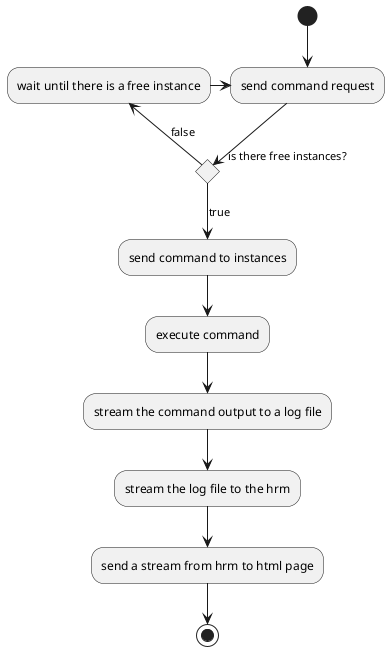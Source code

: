 @startuml state machine
(*) --> "send command request"
if "is there free instances?" then
    --> [true] "send command to instances"
    --> "execute command"
    --> "stream the command output to a log file"
    --> "stream the log file to the hrm"
    --> "send a stream from hrm to html page"
    --> (*)
else
    --> [false] "wait until there is a free instance"
    -> "send command request"
endif
@enduml
